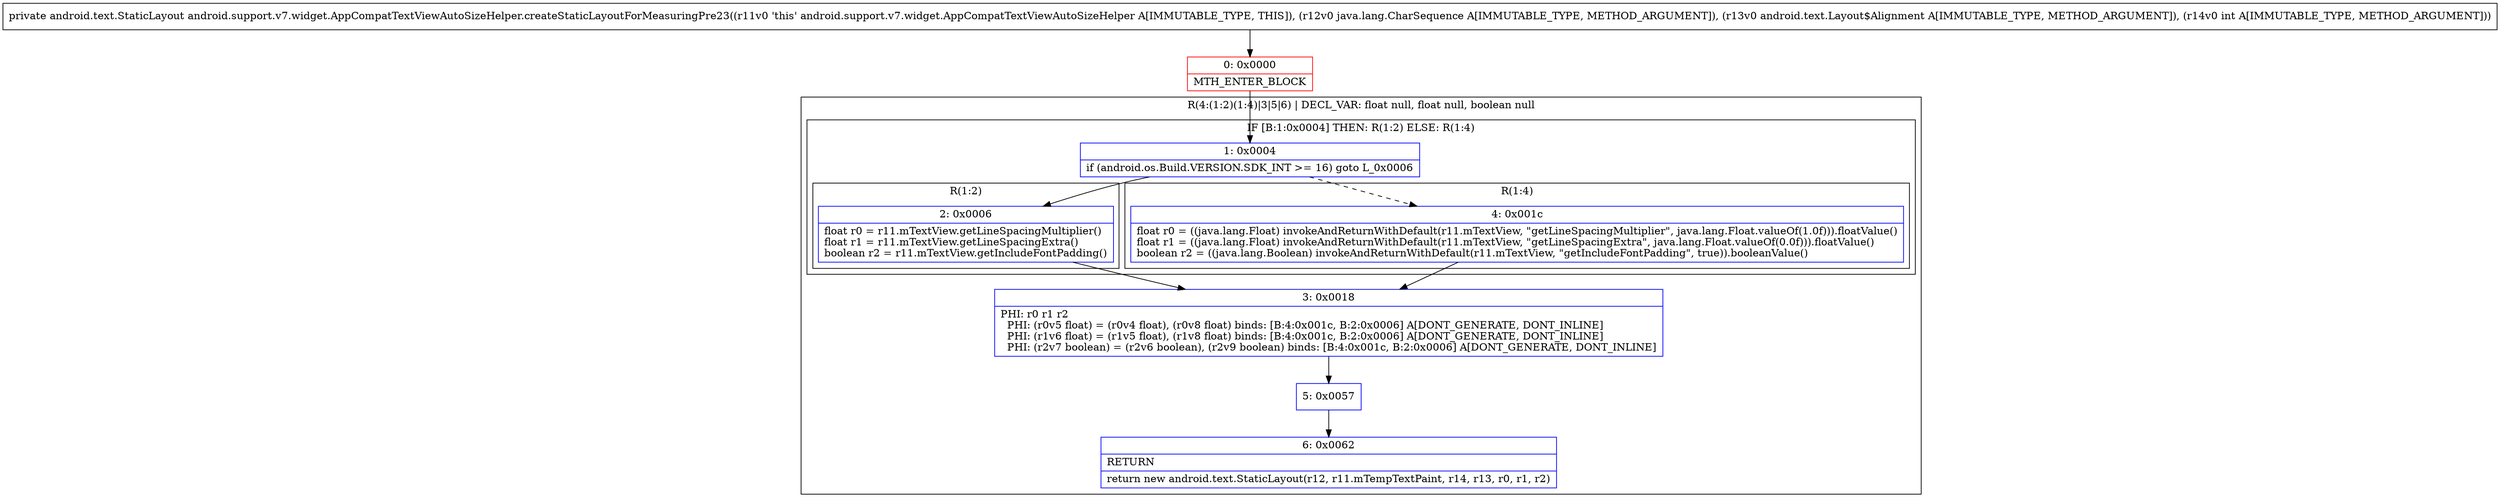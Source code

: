 digraph "CFG forandroid.support.v7.widget.AppCompatTextViewAutoSizeHelper.createStaticLayoutForMeasuringPre23(Ljava\/lang\/CharSequence;Landroid\/text\/Layout$Alignment;I)Landroid\/text\/StaticLayout;" {
subgraph cluster_Region_49155582 {
label = "R(4:(1:2)(1:4)|3|5|6) | DECL_VAR: float null, float null, boolean null\l";
node [shape=record,color=blue];
subgraph cluster_IfRegion_1617079021 {
label = "IF [B:1:0x0004] THEN: R(1:2) ELSE: R(1:4)";
node [shape=record,color=blue];
Node_1 [shape=record,label="{1\:\ 0x0004|if (android.os.Build.VERSION.SDK_INT \>= 16) goto L_0x0006\l}"];
subgraph cluster_Region_2114665311 {
label = "R(1:2)";
node [shape=record,color=blue];
Node_2 [shape=record,label="{2\:\ 0x0006|float r0 = r11.mTextView.getLineSpacingMultiplier()\lfloat r1 = r11.mTextView.getLineSpacingExtra()\lboolean r2 = r11.mTextView.getIncludeFontPadding()\l}"];
}
subgraph cluster_Region_70864638 {
label = "R(1:4)";
node [shape=record,color=blue];
Node_4 [shape=record,label="{4\:\ 0x001c|float r0 = ((java.lang.Float) invokeAndReturnWithDefault(r11.mTextView, \"getLineSpacingMultiplier\", java.lang.Float.valueOf(1.0f))).floatValue()\lfloat r1 = ((java.lang.Float) invokeAndReturnWithDefault(r11.mTextView, \"getLineSpacingExtra\", java.lang.Float.valueOf(0.0f))).floatValue()\lboolean r2 = ((java.lang.Boolean) invokeAndReturnWithDefault(r11.mTextView, \"getIncludeFontPadding\", true)).booleanValue()\l}"];
}
}
Node_3 [shape=record,label="{3\:\ 0x0018|PHI: r0 r1 r2 \l  PHI: (r0v5 float) = (r0v4 float), (r0v8 float) binds: [B:4:0x001c, B:2:0x0006] A[DONT_GENERATE, DONT_INLINE]\l  PHI: (r1v6 float) = (r1v5 float), (r1v8 float) binds: [B:4:0x001c, B:2:0x0006] A[DONT_GENERATE, DONT_INLINE]\l  PHI: (r2v7 boolean) = (r2v6 boolean), (r2v9 boolean) binds: [B:4:0x001c, B:2:0x0006] A[DONT_GENERATE, DONT_INLINE]\l}"];
Node_5 [shape=record,label="{5\:\ 0x0057}"];
Node_6 [shape=record,label="{6\:\ 0x0062|RETURN\l|return new android.text.StaticLayout(r12, r11.mTempTextPaint, r14, r13, r0, r1, r2)\l}"];
}
Node_0 [shape=record,color=red,label="{0\:\ 0x0000|MTH_ENTER_BLOCK\l}"];
MethodNode[shape=record,label="{private android.text.StaticLayout android.support.v7.widget.AppCompatTextViewAutoSizeHelper.createStaticLayoutForMeasuringPre23((r11v0 'this' android.support.v7.widget.AppCompatTextViewAutoSizeHelper A[IMMUTABLE_TYPE, THIS]), (r12v0 java.lang.CharSequence A[IMMUTABLE_TYPE, METHOD_ARGUMENT]), (r13v0 android.text.Layout$Alignment A[IMMUTABLE_TYPE, METHOD_ARGUMENT]), (r14v0 int A[IMMUTABLE_TYPE, METHOD_ARGUMENT])) }"];
MethodNode -> Node_0;
Node_1 -> Node_2;
Node_1 -> Node_4[style=dashed];
Node_2 -> Node_3;
Node_4 -> Node_3;
Node_3 -> Node_5;
Node_5 -> Node_6;
Node_0 -> Node_1;
}

